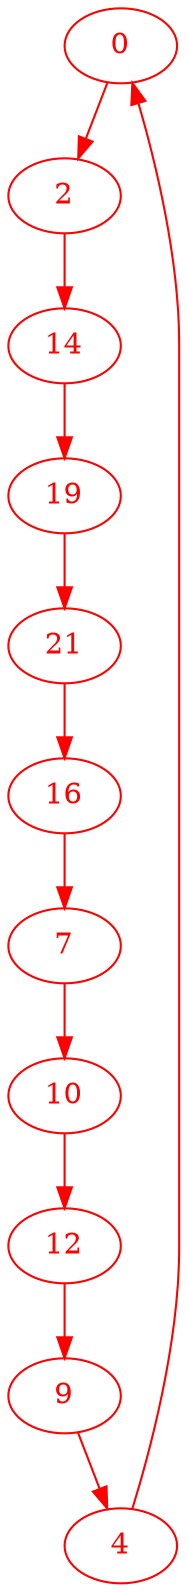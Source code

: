 digraph g{
node [color = red, fontcolor=red]; 0 2 4 7 9 10 12 14 16 19 21 ;
0 -> 2 [color=red] ;
2 -> 14 [color=red] ;
4 -> 0 [color=red] ;
7 -> 10 [color=red] ;
9 -> 4 [color=red] ;
10 -> 12 [color=red] ;
12 -> 9 [color=red] ;
14 -> 19 [color=red] ;
16 -> 7 [color=red] ;
19 -> 21 [color=red] ;
21 -> 16 [color=red] ;
}